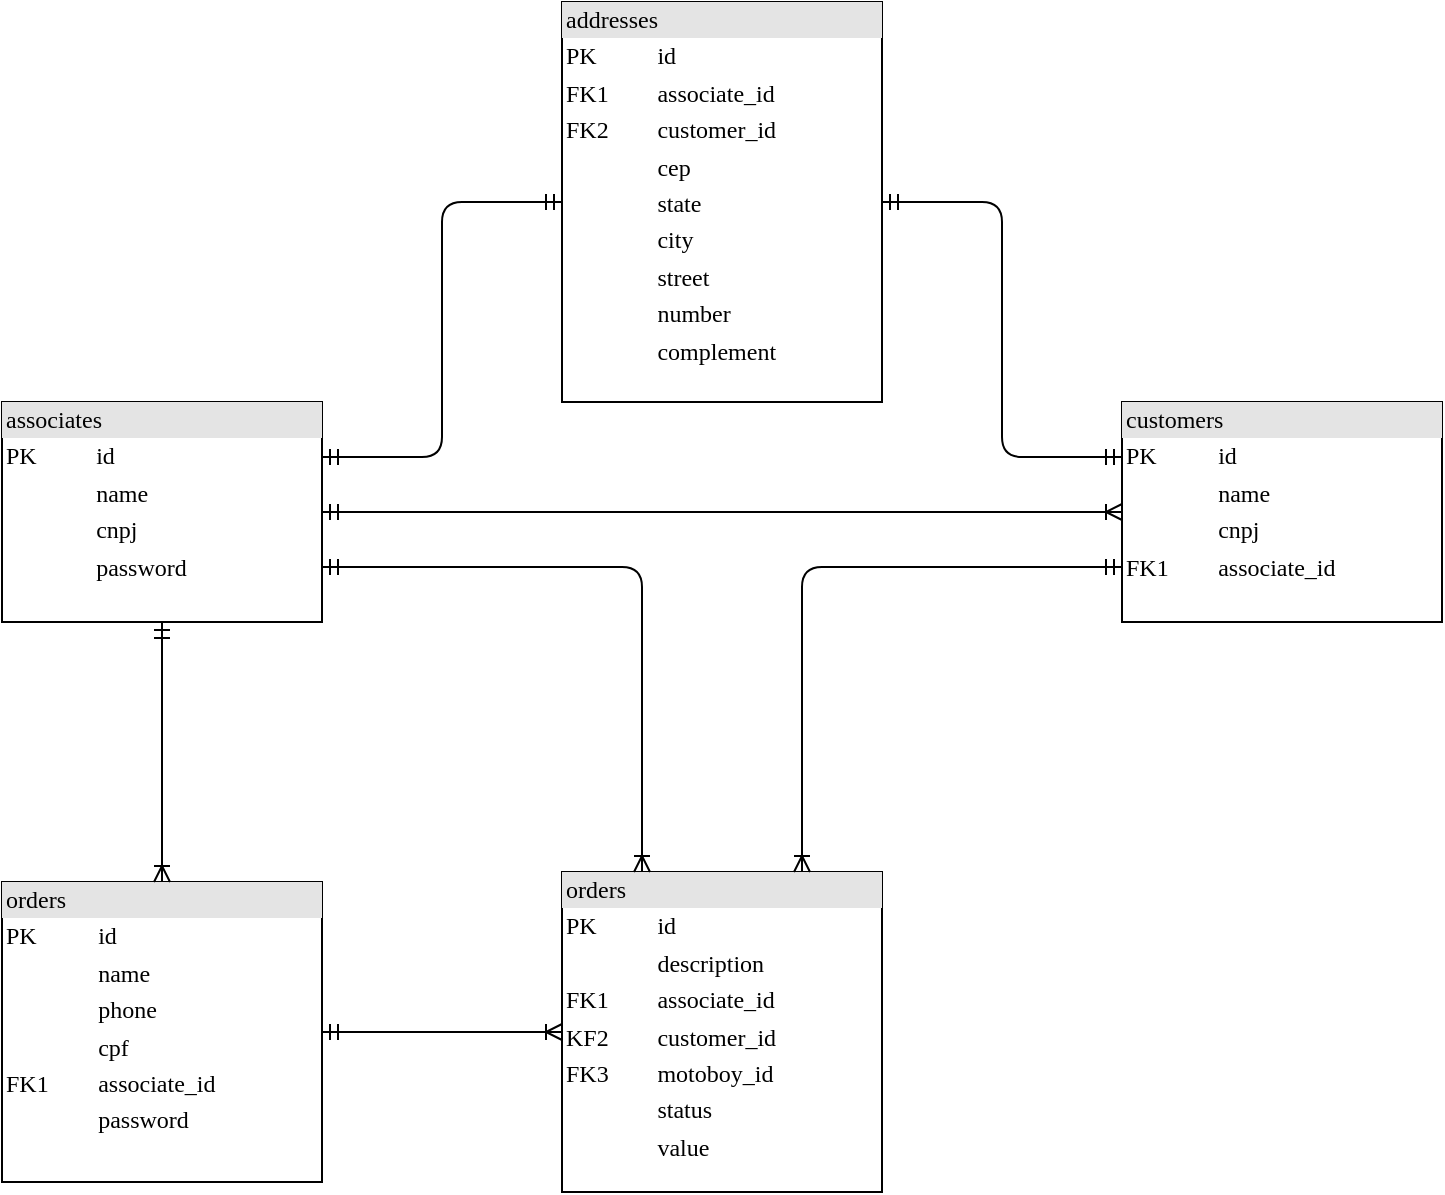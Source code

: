 <mxfile version="14.8.4" type="device"><diagram name="Page-1" id="2ca16b54-16f6-2749-3443-fa8db7711227"><mxGraphModel dx="1874" dy="1146" grid="1" gridSize="10" guides="1" tooltips="1" connect="1" arrows="1" fold="1" page="1" pageScale="1" pageWidth="1100" pageHeight="850" background="none" math="0" shadow="0"><root><mxCell id="0"/><mxCell id="1" parent="0"/><mxCell id="93BGBtDsogoBjqpd7ibH-1" value="&lt;div style=&quot;box-sizing: border-box ; width: 100% ; background: #e4e4e4 ; padding: 2px&quot;&gt;addresses&lt;/div&gt;&lt;table style=&quot;width: 100% ; font-size: 1em&quot; cellpadding=&quot;2&quot; cellspacing=&quot;0&quot;&gt;&lt;tbody&gt;&lt;tr&gt;&lt;td&gt;PK&lt;/td&gt;&lt;td&gt;id&lt;/td&gt;&lt;/tr&gt;&lt;tr&gt;&lt;td&gt;FK1&lt;/td&gt;&lt;td&gt;associate_id&lt;/td&gt;&lt;/tr&gt;&lt;tr&gt;&lt;td&gt;FK2&lt;/td&gt;&lt;td&gt;customer_id&lt;/td&gt;&lt;/tr&gt;&lt;tr&gt;&lt;td&gt;&lt;br&gt;&lt;/td&gt;&lt;td&gt;cep&lt;/td&gt;&lt;/tr&gt;&lt;tr&gt;&lt;td&gt;&lt;br&gt;&lt;/td&gt;&lt;td&gt;state&lt;br&gt;&lt;/td&gt;&lt;/tr&gt;&lt;tr&gt;&lt;td&gt;&lt;br&gt;&lt;/td&gt;&lt;td&gt;city&lt;br&gt;&lt;/td&gt;&lt;/tr&gt;&lt;tr&gt;&lt;td&gt;&lt;br&gt;&lt;/td&gt;&lt;td&gt;street&lt;br&gt;&lt;/td&gt;&lt;/tr&gt;&lt;tr&gt;&lt;td&gt;&lt;br&gt;&lt;/td&gt;&lt;td&gt;number&lt;br&gt;&lt;/td&gt;&lt;/tr&gt;&lt;tr&gt;&lt;td&gt;&lt;br&gt;&lt;/td&gt;&lt;td&gt;complement&lt;/td&gt;&lt;/tr&gt;&lt;tr&gt;&lt;td&gt;&lt;br&gt;&lt;/td&gt;&lt;td&gt;&lt;/td&gt;&lt;/tr&gt;&lt;/tbody&gt;&lt;/table&gt;" style="verticalAlign=top;align=left;overflow=fill;html=1;rounded=0;shadow=0;comic=0;labelBackgroundColor=none;strokeWidth=1;fontFamily=Verdana;fontSize=12" parent="1" vertex="1"><mxGeometry x="440" y="125" width="160" height="200" as="geometry"/></mxCell><mxCell id="93BGBtDsogoBjqpd7ibH-3" value="&lt;div style=&quot;box-sizing: border-box ; width: 100% ; background: #e4e4e4 ; padding: 2px&quot;&gt;orders&lt;/div&gt;&lt;table style=&quot;width: 100% ; font-size: 1em&quot; cellpadding=&quot;2&quot; cellspacing=&quot;0&quot;&gt;&lt;tbody&gt;&lt;tr&gt;&lt;td&gt;PK&lt;/td&gt;&lt;td&gt;id&lt;/td&gt;&lt;/tr&gt;&lt;tr&gt;&lt;td&gt;&lt;br&gt;&lt;/td&gt;&lt;td&gt;description&lt;/td&gt;&lt;/tr&gt;&lt;tr&gt;&lt;td&gt;FK1&lt;/td&gt;&lt;td&gt;associate_id&lt;/td&gt;&lt;/tr&gt;&lt;tr&gt;&lt;td&gt;KF2&lt;/td&gt;&lt;td&gt;customer_id&lt;br&gt;&lt;/td&gt;&lt;/tr&gt;&lt;tr&gt;&lt;td&gt;FK3&lt;/td&gt;&lt;td&gt;motoboy_id&lt;br&gt;&lt;/td&gt;&lt;/tr&gt;&lt;tr&gt;&lt;td&gt;&lt;br&gt;&lt;/td&gt;&lt;td&gt;status&lt;br&gt;&lt;/td&gt;&lt;/tr&gt;&lt;tr&gt;&lt;td&gt;&lt;br&gt;&lt;/td&gt;&lt;td&gt;value&lt;br&gt;&lt;/td&gt;&lt;/tr&gt;&lt;tr&gt;&lt;td&gt;&lt;br&gt;&lt;/td&gt;&lt;td&gt;&lt;br&gt;&lt;/td&gt;&lt;/tr&gt;&lt;/tbody&gt;&lt;/table&gt;" style="verticalAlign=top;align=left;overflow=fill;html=1;rounded=0;shadow=0;comic=0;labelBackgroundColor=none;strokeWidth=1;fontFamily=Verdana;fontSize=12" parent="1" vertex="1"><mxGeometry x="440" y="560" width="160" height="160" as="geometry"/></mxCell><mxCell id="93BGBtDsogoBjqpd7ibH-4" value="&lt;div style=&quot;box-sizing: border-box ; width: 100% ; background: #e4e4e4 ; padding: 2px&quot;&gt;associates&lt;/div&gt;&lt;table style=&quot;width: 100% ; font-size: 1em&quot; cellpadding=&quot;2&quot; cellspacing=&quot;0&quot;&gt;&lt;tbody&gt;&lt;tr&gt;&lt;td&gt;PK&lt;/td&gt;&lt;td&gt;id&lt;/td&gt;&lt;/tr&gt;&lt;tr&gt;&lt;td&gt;&lt;br&gt;&lt;/td&gt;&lt;td&gt;name&lt;/td&gt;&lt;/tr&gt;&lt;tr&gt;&lt;td&gt;&lt;/td&gt;&lt;td&gt;cnpj&lt;/td&gt;&lt;/tr&gt;&lt;tr&gt;&lt;td&gt;&lt;br&gt;&lt;/td&gt;&lt;td&gt;password&lt;/td&gt;&lt;/tr&gt;&lt;tr&gt;&lt;td&gt;&lt;br&gt;&lt;/td&gt;&lt;td&gt;&lt;br&gt;&lt;/td&gt;&lt;/tr&gt;&lt;/tbody&gt;&lt;/table&gt;" style="verticalAlign=top;align=left;overflow=fill;html=1;rounded=0;shadow=0;comic=0;labelBackgroundColor=none;strokeWidth=1;fontFamily=Verdana;fontSize=12" parent="1" vertex="1"><mxGeometry x="160" y="325" width="160" height="110" as="geometry"/></mxCell><mxCell id="93BGBtDsogoBjqpd7ibH-18" value="" style="edgeStyle=orthogonalEdgeStyle;html=1;endArrow=ERoneToMany;startArrow=ERmandOne;labelBackgroundColor=none;fontFamily=Verdana;fontSize=12;align=left;exitX=1;exitY=0.75;exitDx=0;exitDy=0;entryX=0.25;entryY=0;entryDx=0;entryDy=0;" parent="1" source="93BGBtDsogoBjqpd7ibH-4" target="93BGBtDsogoBjqpd7ibH-3" edge="1"><mxGeometry width="100" height="100" relative="1" as="geometry"><mxPoint x="240" y="400" as="sourcePoint"/><mxPoint x="380" y="510" as="targetPoint"/></mxGeometry></mxCell><mxCell id="93BGBtDsogoBjqpd7ibH-20" value="" style="edgeStyle=orthogonalEdgeStyle;html=1;endArrow=ERmandOne;startArrow=ERmandOne;labelBackgroundColor=none;fontFamily=Verdana;fontSize=12;align=left;endFill=0;exitX=0;exitY=0.25;exitDx=0;exitDy=0;" parent="1" source="-_mDwyXwaq69m8Udk-34-4" target="93BGBtDsogoBjqpd7ibH-1" edge="1"><mxGeometry width="100" height="100" relative="1" as="geometry"><mxPoint x="570" y="750.0" as="sourcePoint"/><mxPoint x="660" y="470" as="targetPoint"/></mxGeometry></mxCell><mxCell id="-_mDwyXwaq69m8Udk-34-1" value="" style="edgeStyle=orthogonalEdgeStyle;html=1;endArrow=ERmandOne;startArrow=ERmandOne;labelBackgroundColor=none;fontFamily=Verdana;fontSize=12;align=left;endFill=0;exitX=1;exitY=0.25;exitDx=0;exitDy=0;" edge="1" parent="1" source="93BGBtDsogoBjqpd7ibH-4" target="93BGBtDsogoBjqpd7ibH-1"><mxGeometry width="100" height="100" relative="1" as="geometry"><mxPoint x="730" y="375" as="sourcePoint"/><mxPoint x="610" y="380" as="targetPoint"/></mxGeometry></mxCell><mxCell id="-_mDwyXwaq69m8Udk-34-2" value="" style="edgeStyle=orthogonalEdgeStyle;html=1;endArrow=ERoneToMany;startArrow=ERmandOne;labelBackgroundColor=none;fontFamily=Verdana;fontSize=12;align=left;exitX=0;exitY=0.75;exitDx=0;exitDy=0;entryX=0.75;entryY=0;entryDx=0;entryDy=0;" edge="1" parent="1" source="-_mDwyXwaq69m8Udk-34-4" target="93BGBtDsogoBjqpd7ibH-3"><mxGeometry width="100" height="100" relative="1" as="geometry"><mxPoint x="330" y="380" as="sourcePoint"/><mxPoint x="530" y="570" as="targetPoint"/></mxGeometry></mxCell><mxCell id="-_mDwyXwaq69m8Udk-34-3" value="" style="edgeStyle=orthogonalEdgeStyle;html=1;endArrow=ERoneToMany;startArrow=ERmandOne;labelBackgroundColor=none;fontFamily=Verdana;fontSize=12;align=left;" edge="1" parent="1" source="-_mDwyXwaq69m8Udk-34-6" target="93BGBtDsogoBjqpd7ibH-3"><mxGeometry width="100" height="100" relative="1" as="geometry"><mxPoint x="770" y="570.0" as="sourcePoint"/><mxPoint x="970" y="760.0" as="targetPoint"/></mxGeometry></mxCell><mxCell id="-_mDwyXwaq69m8Udk-34-4" value="&lt;div style=&quot;box-sizing: border-box ; width: 100% ; background: #e4e4e4 ; padding: 2px&quot;&gt;customers&lt;/div&gt;&lt;table style=&quot;width: 100% ; font-size: 1em&quot; cellpadding=&quot;2&quot; cellspacing=&quot;0&quot;&gt;&lt;tbody&gt;&lt;tr&gt;&lt;td&gt;PK&lt;/td&gt;&lt;td&gt;id&lt;/td&gt;&lt;/tr&gt;&lt;tr&gt;&lt;td&gt;&lt;br&gt;&lt;/td&gt;&lt;td&gt;name&lt;/td&gt;&lt;/tr&gt;&lt;tr&gt;&lt;td&gt;&lt;/td&gt;&lt;td&gt;cnpj&lt;/td&gt;&lt;/tr&gt;&lt;tr&gt;&lt;td&gt;FK1&lt;/td&gt;&lt;td&gt;associate_id&lt;/td&gt;&lt;/tr&gt;&lt;tr&gt;&lt;td&gt;&lt;br&gt;&lt;/td&gt;&lt;td&gt;&lt;br&gt;&lt;/td&gt;&lt;/tr&gt;&lt;/tbody&gt;&lt;/table&gt;" style="verticalAlign=top;align=left;overflow=fill;html=1;rounded=0;shadow=0;comic=0;labelBackgroundColor=none;strokeWidth=1;fontFamily=Verdana;fontSize=12" vertex="1" parent="1"><mxGeometry x="720" y="325" width="160" height="110" as="geometry"/></mxCell><mxCell id="-_mDwyXwaq69m8Udk-34-5" value="" style="edgeStyle=orthogonalEdgeStyle;html=1;endArrow=ERoneToMany;startArrow=ERmandOne;labelBackgroundColor=none;fontFamily=Verdana;fontSize=12;align=left;" edge="1" parent="1" source="93BGBtDsogoBjqpd7ibH-4" target="-_mDwyXwaq69m8Udk-34-4"><mxGeometry width="100" height="100" relative="1" as="geometry"><mxPoint x="780" y="580.0" as="sourcePoint"/><mxPoint x="980" y="770.0" as="targetPoint"/></mxGeometry></mxCell><mxCell id="-_mDwyXwaq69m8Udk-34-6" value="&lt;div style=&quot;box-sizing: border-box ; width: 100% ; background: #e4e4e4 ; padding: 2px&quot;&gt;orders&lt;/div&gt;&lt;table style=&quot;width: 100% ; font-size: 1em&quot; cellpadding=&quot;2&quot; cellspacing=&quot;0&quot;&gt;&lt;tbody&gt;&lt;tr&gt;&lt;td&gt;PK&lt;/td&gt;&lt;td&gt;id&lt;/td&gt;&lt;/tr&gt;&lt;tr&gt;&lt;td&gt;&lt;br&gt;&lt;/td&gt;&lt;td&gt;name&lt;/td&gt;&lt;/tr&gt;&lt;tr&gt;&lt;td&gt;&lt;/td&gt;&lt;td&gt;phone&lt;/td&gt;&lt;/tr&gt;&lt;tr&gt;&lt;td&gt;&lt;br&gt;&lt;/td&gt;&lt;td&gt;cpf&lt;br&gt;&lt;/td&gt;&lt;/tr&gt;&lt;tr&gt;&lt;td&gt;FK1&lt;/td&gt;&lt;td&gt;associate_id&lt;br&gt;&lt;/td&gt;&lt;/tr&gt;&lt;tr&gt;&lt;td&gt;&lt;br&gt;&lt;/td&gt;&lt;td&gt;password&lt;br&gt;&lt;/td&gt;&lt;/tr&gt;&lt;tr&gt;&lt;td&gt;&lt;br&gt;&lt;/td&gt;&lt;td&gt;&lt;br&gt;&lt;/td&gt;&lt;/tr&gt;&lt;/tbody&gt;&lt;/table&gt;" style="verticalAlign=top;align=left;overflow=fill;html=1;rounded=0;shadow=0;comic=0;labelBackgroundColor=none;strokeWidth=1;fontFamily=Verdana;fontSize=12" vertex="1" parent="1"><mxGeometry x="160" y="565" width="160" height="150" as="geometry"/></mxCell><mxCell id="-_mDwyXwaq69m8Udk-34-7" value="" style="edgeStyle=orthogonalEdgeStyle;html=1;endArrow=ERoneToMany;startArrow=ERmandOne;labelBackgroundColor=none;fontFamily=Verdana;fontSize=12;align=left;" edge="1" parent="1" source="93BGBtDsogoBjqpd7ibH-4" target="-_mDwyXwaq69m8Udk-34-6"><mxGeometry width="100" height="100" relative="1" as="geometry"><mxPoint x="780" y="580.0" as="sourcePoint"/><mxPoint x="980" y="770.0" as="targetPoint"/></mxGeometry></mxCell></root></mxGraphModel></diagram></mxfile>